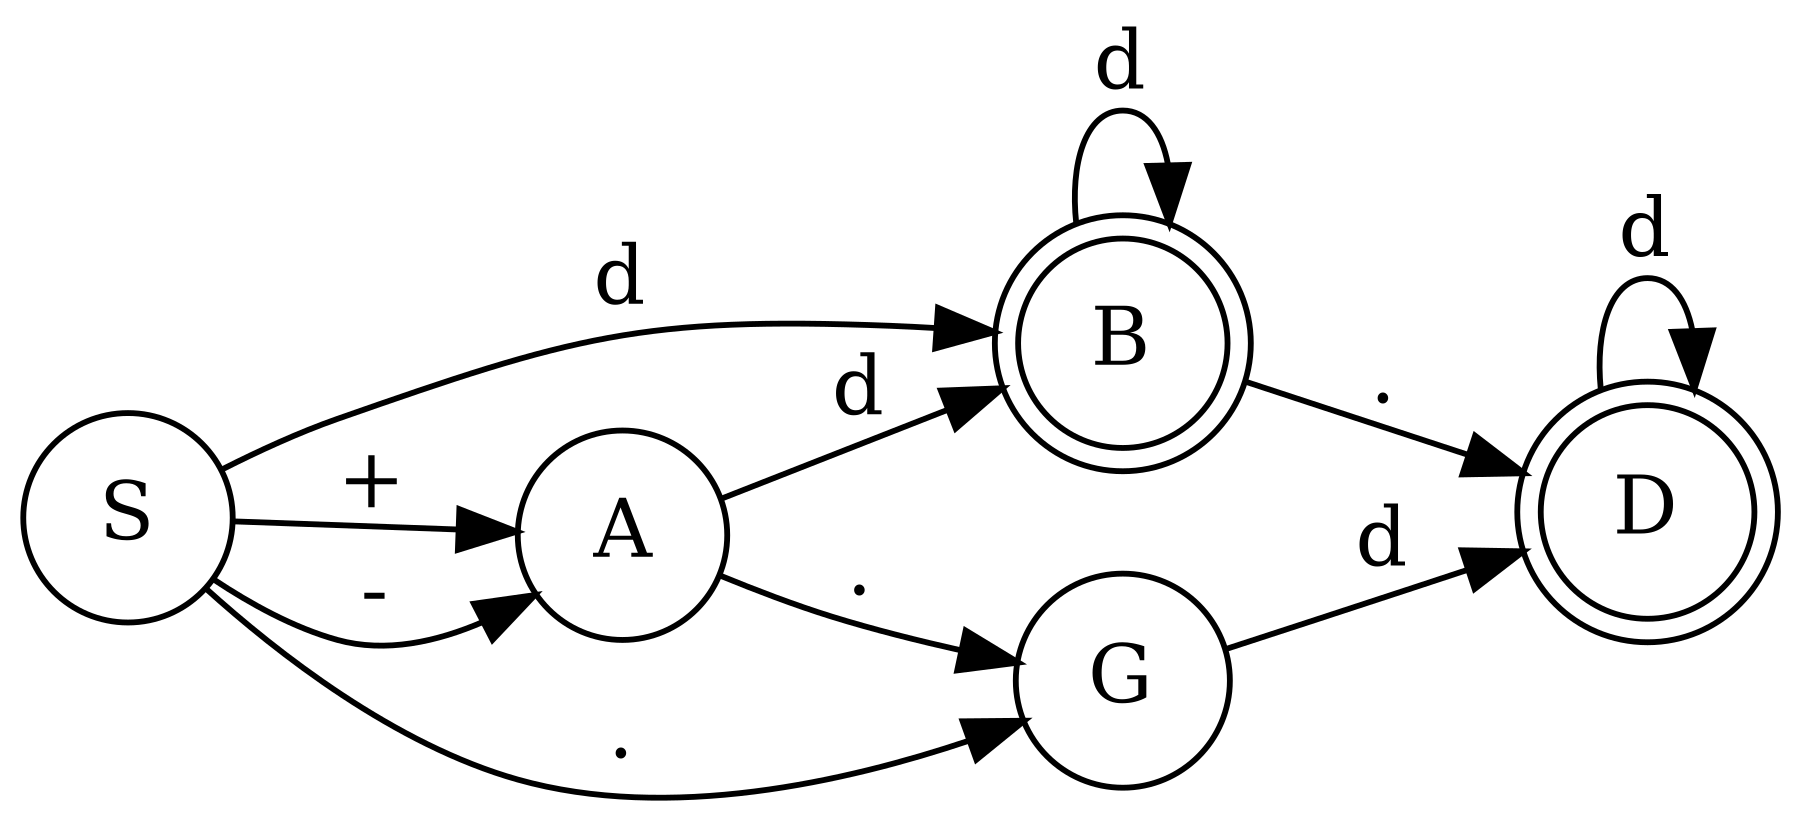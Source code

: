 digraph finite_state_machine {
	size="12,9!"
    rankdir=LR;
	node [shape = doublecircle]; B; D;
	node [shape = circle];
    S -> A [ label="+" ];
    S -> A [ label="-" ];
    S -> G [ label="." ];
    S -> B [ label="d" ];
    A -> G [ label="." ];
    A -> B [ label="d" ];
    G -> D [ label="d" ];
    B -> D [ label="." ];
    B -> B [ label="d" ];
    D -> D [ label="d" ];
}
